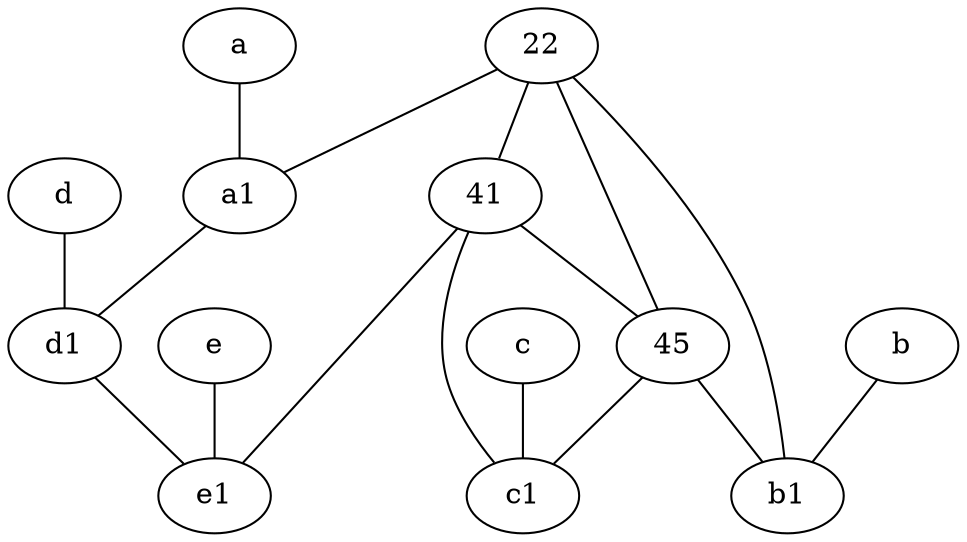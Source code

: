 graph {
	node [labelfontsize=50]
	d1 [labelfontsize=50 pos="3,5!"]
	b1 [labelfontsize=50 pos="9,4!"]
	e [labelfontsize=50 pos="7,9!"]
	22 [labelfontsize=50]
	41 [labelfontsize=50]
	e1 [labelfontsize=50 pos="7,7!"]
	a [labelfontsize=50 pos="8,2!"]
	b [labelfontsize=50 pos="10,4!"]
	d [labelfontsize=50 pos="2,5!"]
	c [labelfontsize=50 pos="4.5,2!"]
	c1 [labelfontsize=50 pos="4.5,3!"]
	45 [labelfontsize=50]
	a1 [labelfontsize=50 pos="8,3!"]
	a -- a1
	a1 -- d1
	22 -- b1
	c -- c1
	22 -- a1
	22 -- 41
	d1 -- e1
	d -- d1
	22 -- 45
	41 -- 45
	e -- e1
	b -- b1
	45 -- b1
	41 -- c1
	45 -- c1
	41 -- e1
}
